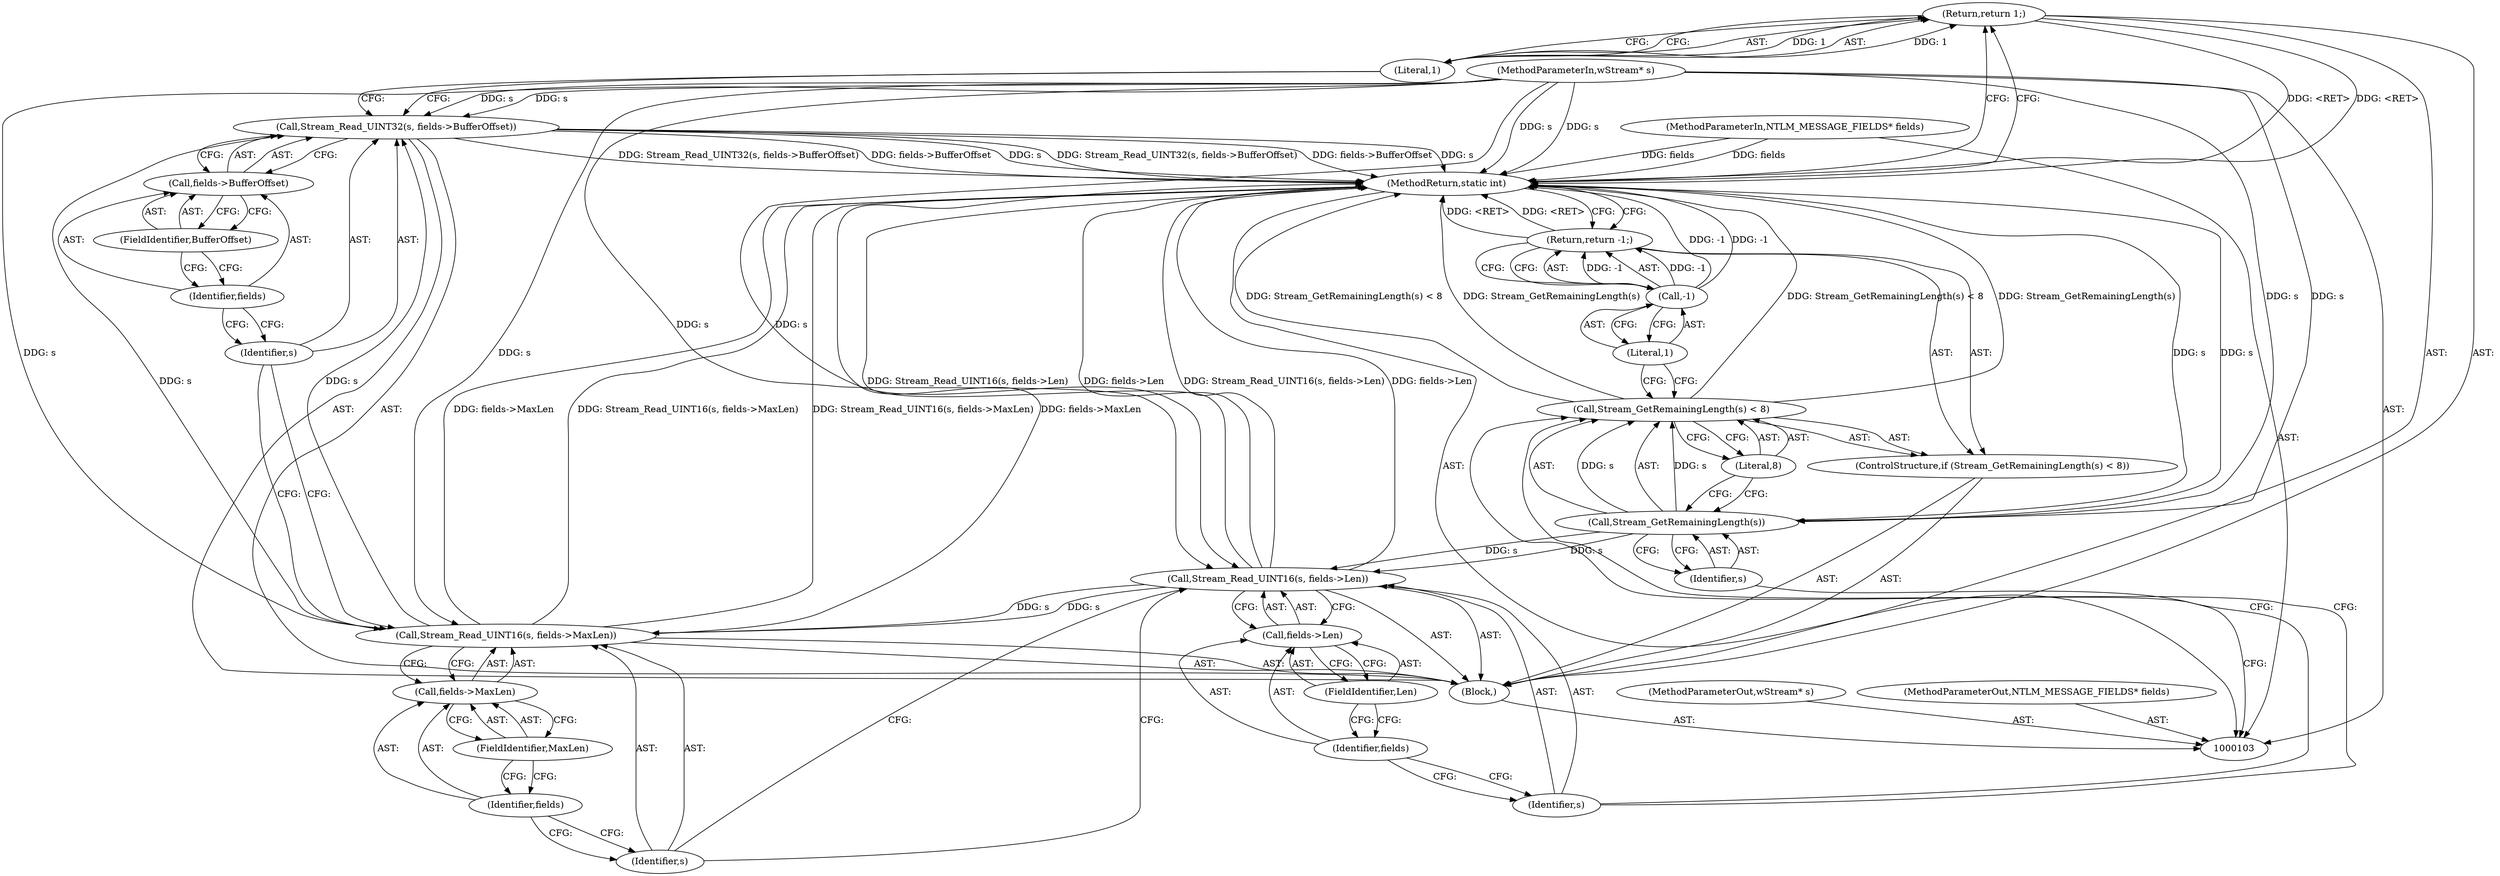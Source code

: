 digraph "0_FreeRDP_2ee663f39dc8dac3d9988e847db19b2d7e3ac8c6_3" {
"1000130" [label="(Return,return 1;)"];
"1000131" [label="(Literal,1)"];
"1000132" [label="(MethodReturn,static int)"];
"1000104" [label="(MethodParameterIn,wStream* s)"];
"1000167" [label="(MethodParameterOut,wStream* s)"];
"1000105" [label="(MethodParameterIn,NTLM_MESSAGE_FIELDS* fields)"];
"1000168" [label="(MethodParameterOut,NTLM_MESSAGE_FIELDS* fields)"];
"1000106" [label="(Block,)"];
"1000107" [label="(ControlStructure,if (Stream_GetRemainingLength(s) < 8))"];
"1000110" [label="(Identifier,s)"];
"1000111" [label="(Literal,8)"];
"1000108" [label="(Call,Stream_GetRemainingLength(s) < 8)"];
"1000109" [label="(Call,Stream_GetRemainingLength(s))"];
"1000113" [label="(Call,-1)"];
"1000114" [label="(Literal,1)"];
"1000112" [label="(Return,return -1;)"];
"1000115" [label="(Call,Stream_Read_UINT16(s, fields->Len))"];
"1000116" [label="(Identifier,s)"];
"1000117" [label="(Call,fields->Len)"];
"1000118" [label="(Identifier,fields)"];
"1000119" [label="(FieldIdentifier,Len)"];
"1000120" [label="(Call,Stream_Read_UINT16(s, fields->MaxLen))"];
"1000121" [label="(Identifier,s)"];
"1000122" [label="(Call,fields->MaxLen)"];
"1000123" [label="(Identifier,fields)"];
"1000124" [label="(FieldIdentifier,MaxLen)"];
"1000125" [label="(Call,Stream_Read_UINT32(s, fields->BufferOffset))"];
"1000126" [label="(Identifier,s)"];
"1000127" [label="(Call,fields->BufferOffset)"];
"1000128" [label="(Identifier,fields)"];
"1000129" [label="(FieldIdentifier,BufferOffset)"];
"1000130" -> "1000106"  [label="AST: "];
"1000130" -> "1000131"  [label="CFG: "];
"1000131" -> "1000130"  [label="AST: "];
"1000132" -> "1000130"  [label="CFG: "];
"1000130" -> "1000132"  [label="DDG: <RET>"];
"1000131" -> "1000130"  [label="DDG: 1"];
"1000131" -> "1000130"  [label="AST: "];
"1000131" -> "1000125"  [label="CFG: "];
"1000130" -> "1000131"  [label="CFG: "];
"1000131" -> "1000130"  [label="DDG: 1"];
"1000132" -> "1000103"  [label="AST: "];
"1000132" -> "1000112"  [label="CFG: "];
"1000132" -> "1000130"  [label="CFG: "];
"1000112" -> "1000132"  [label="DDG: <RET>"];
"1000115" -> "1000132"  [label="DDG: fields->Len"];
"1000115" -> "1000132"  [label="DDG: Stream_Read_UINT16(s, fields->Len)"];
"1000125" -> "1000132"  [label="DDG: s"];
"1000125" -> "1000132"  [label="DDG: Stream_Read_UINT32(s, fields->BufferOffset)"];
"1000125" -> "1000132"  [label="DDG: fields->BufferOffset"];
"1000108" -> "1000132"  [label="DDG: Stream_GetRemainingLength(s) < 8"];
"1000108" -> "1000132"  [label="DDG: Stream_GetRemainingLength(s)"];
"1000104" -> "1000132"  [label="DDG: s"];
"1000105" -> "1000132"  [label="DDG: fields"];
"1000120" -> "1000132"  [label="DDG: fields->MaxLen"];
"1000120" -> "1000132"  [label="DDG: Stream_Read_UINT16(s, fields->MaxLen)"];
"1000113" -> "1000132"  [label="DDG: -1"];
"1000109" -> "1000132"  [label="DDG: s"];
"1000130" -> "1000132"  [label="DDG: <RET>"];
"1000104" -> "1000103"  [label="AST: "];
"1000104" -> "1000132"  [label="DDG: s"];
"1000104" -> "1000109"  [label="DDG: s"];
"1000104" -> "1000115"  [label="DDG: s"];
"1000104" -> "1000120"  [label="DDG: s"];
"1000104" -> "1000125"  [label="DDG: s"];
"1000167" -> "1000103"  [label="AST: "];
"1000105" -> "1000103"  [label="AST: "];
"1000105" -> "1000132"  [label="DDG: fields"];
"1000168" -> "1000103"  [label="AST: "];
"1000106" -> "1000103"  [label="AST: "];
"1000107" -> "1000106"  [label="AST: "];
"1000115" -> "1000106"  [label="AST: "];
"1000120" -> "1000106"  [label="AST: "];
"1000125" -> "1000106"  [label="AST: "];
"1000130" -> "1000106"  [label="AST: "];
"1000107" -> "1000106"  [label="AST: "];
"1000108" -> "1000107"  [label="AST: "];
"1000112" -> "1000107"  [label="AST: "];
"1000110" -> "1000109"  [label="AST: "];
"1000110" -> "1000103"  [label="CFG: "];
"1000109" -> "1000110"  [label="CFG: "];
"1000111" -> "1000108"  [label="AST: "];
"1000111" -> "1000109"  [label="CFG: "];
"1000108" -> "1000111"  [label="CFG: "];
"1000108" -> "1000107"  [label="AST: "];
"1000108" -> "1000111"  [label="CFG: "];
"1000109" -> "1000108"  [label="AST: "];
"1000111" -> "1000108"  [label="AST: "];
"1000114" -> "1000108"  [label="CFG: "];
"1000116" -> "1000108"  [label="CFG: "];
"1000108" -> "1000132"  [label="DDG: Stream_GetRemainingLength(s) < 8"];
"1000108" -> "1000132"  [label="DDG: Stream_GetRemainingLength(s)"];
"1000109" -> "1000108"  [label="DDG: s"];
"1000109" -> "1000108"  [label="AST: "];
"1000109" -> "1000110"  [label="CFG: "];
"1000110" -> "1000109"  [label="AST: "];
"1000111" -> "1000109"  [label="CFG: "];
"1000109" -> "1000132"  [label="DDG: s"];
"1000109" -> "1000108"  [label="DDG: s"];
"1000104" -> "1000109"  [label="DDG: s"];
"1000109" -> "1000115"  [label="DDG: s"];
"1000113" -> "1000112"  [label="AST: "];
"1000113" -> "1000114"  [label="CFG: "];
"1000114" -> "1000113"  [label="AST: "];
"1000112" -> "1000113"  [label="CFG: "];
"1000113" -> "1000132"  [label="DDG: -1"];
"1000113" -> "1000112"  [label="DDG: -1"];
"1000114" -> "1000113"  [label="AST: "];
"1000114" -> "1000108"  [label="CFG: "];
"1000113" -> "1000114"  [label="CFG: "];
"1000112" -> "1000107"  [label="AST: "];
"1000112" -> "1000113"  [label="CFG: "];
"1000113" -> "1000112"  [label="AST: "];
"1000132" -> "1000112"  [label="CFG: "];
"1000112" -> "1000132"  [label="DDG: <RET>"];
"1000113" -> "1000112"  [label="DDG: -1"];
"1000115" -> "1000106"  [label="AST: "];
"1000115" -> "1000117"  [label="CFG: "];
"1000116" -> "1000115"  [label="AST: "];
"1000117" -> "1000115"  [label="AST: "];
"1000121" -> "1000115"  [label="CFG: "];
"1000115" -> "1000132"  [label="DDG: fields->Len"];
"1000115" -> "1000132"  [label="DDG: Stream_Read_UINT16(s, fields->Len)"];
"1000109" -> "1000115"  [label="DDG: s"];
"1000104" -> "1000115"  [label="DDG: s"];
"1000115" -> "1000120"  [label="DDG: s"];
"1000116" -> "1000115"  [label="AST: "];
"1000116" -> "1000108"  [label="CFG: "];
"1000118" -> "1000116"  [label="CFG: "];
"1000117" -> "1000115"  [label="AST: "];
"1000117" -> "1000119"  [label="CFG: "];
"1000118" -> "1000117"  [label="AST: "];
"1000119" -> "1000117"  [label="AST: "];
"1000115" -> "1000117"  [label="CFG: "];
"1000118" -> "1000117"  [label="AST: "];
"1000118" -> "1000116"  [label="CFG: "];
"1000119" -> "1000118"  [label="CFG: "];
"1000119" -> "1000117"  [label="AST: "];
"1000119" -> "1000118"  [label="CFG: "];
"1000117" -> "1000119"  [label="CFG: "];
"1000120" -> "1000106"  [label="AST: "];
"1000120" -> "1000122"  [label="CFG: "];
"1000121" -> "1000120"  [label="AST: "];
"1000122" -> "1000120"  [label="AST: "];
"1000126" -> "1000120"  [label="CFG: "];
"1000120" -> "1000132"  [label="DDG: fields->MaxLen"];
"1000120" -> "1000132"  [label="DDG: Stream_Read_UINT16(s, fields->MaxLen)"];
"1000115" -> "1000120"  [label="DDG: s"];
"1000104" -> "1000120"  [label="DDG: s"];
"1000120" -> "1000125"  [label="DDG: s"];
"1000121" -> "1000120"  [label="AST: "];
"1000121" -> "1000115"  [label="CFG: "];
"1000123" -> "1000121"  [label="CFG: "];
"1000122" -> "1000120"  [label="AST: "];
"1000122" -> "1000124"  [label="CFG: "];
"1000123" -> "1000122"  [label="AST: "];
"1000124" -> "1000122"  [label="AST: "];
"1000120" -> "1000122"  [label="CFG: "];
"1000123" -> "1000122"  [label="AST: "];
"1000123" -> "1000121"  [label="CFG: "];
"1000124" -> "1000123"  [label="CFG: "];
"1000124" -> "1000122"  [label="AST: "];
"1000124" -> "1000123"  [label="CFG: "];
"1000122" -> "1000124"  [label="CFG: "];
"1000125" -> "1000106"  [label="AST: "];
"1000125" -> "1000127"  [label="CFG: "];
"1000126" -> "1000125"  [label="AST: "];
"1000127" -> "1000125"  [label="AST: "];
"1000131" -> "1000125"  [label="CFG: "];
"1000125" -> "1000132"  [label="DDG: s"];
"1000125" -> "1000132"  [label="DDG: Stream_Read_UINT32(s, fields->BufferOffset)"];
"1000125" -> "1000132"  [label="DDG: fields->BufferOffset"];
"1000120" -> "1000125"  [label="DDG: s"];
"1000104" -> "1000125"  [label="DDG: s"];
"1000126" -> "1000125"  [label="AST: "];
"1000126" -> "1000120"  [label="CFG: "];
"1000128" -> "1000126"  [label="CFG: "];
"1000127" -> "1000125"  [label="AST: "];
"1000127" -> "1000129"  [label="CFG: "];
"1000128" -> "1000127"  [label="AST: "];
"1000129" -> "1000127"  [label="AST: "];
"1000125" -> "1000127"  [label="CFG: "];
"1000128" -> "1000127"  [label="AST: "];
"1000128" -> "1000126"  [label="CFG: "];
"1000129" -> "1000128"  [label="CFG: "];
"1000129" -> "1000127"  [label="AST: "];
"1000129" -> "1000128"  [label="CFG: "];
"1000127" -> "1000129"  [label="CFG: "];
}

